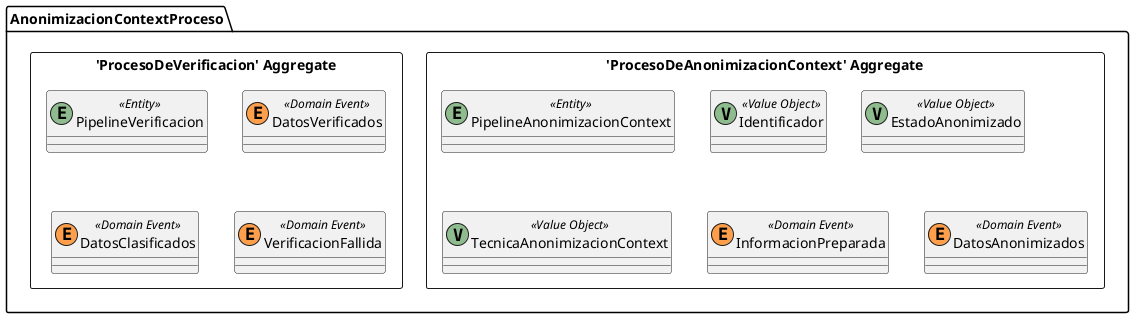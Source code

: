 @startuml

skinparam componentStyle uml2

package AnonimizacionContextProceso {
	package "'ProcesoDeAnonimizacionContext' Aggregate" <<Rectangle>> {
		class PipelineAnonimizacionContext <<(E,DarkSeaGreen) Entity>> {
		}
		class Identificador <<(V,DarkSeaGreen) Value Object>> {
		}
		class EstadoAnonimizado <<(V,DarkSeaGreen) Value Object>> {
		}
		class TecnicaAnonimizacionContext <<(V,DarkSeaGreen) Value Object>> {
		}
		class InformacionPreparada <<(E,#ff9f4b) Domain Event>> {
		}
		class DatosAnonimizados <<(E,#ff9f4b) Domain Event>> {
		}
	}
	package "'ProcesoDeVerificacion' Aggregate" <<Rectangle>> {
		class PipelineVerificacion <<(E,DarkSeaGreen) Entity>> {
		}
		class DatosVerificados <<(E,#ff9f4b) Domain Event>> {
		}
		class DatosClasificados <<(E,#ff9f4b) Domain Event>> {
		}
		class VerificacionFallida <<(E,#ff9f4b) Domain Event>> {
		}
	}
}


@enduml
